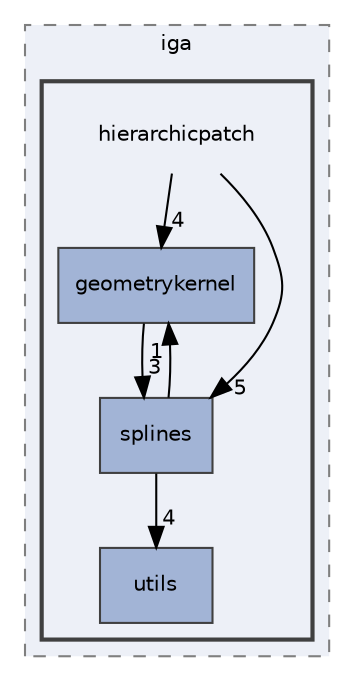 digraph "hierarchicpatch"
{
 // LATEX_PDF_SIZE
  edge [fontname="Helvetica",fontsize="10",labelfontname="Helvetica",labelfontsize="10"];
  node [fontname="Helvetica",fontsize="10",shape=record];
  compound=true
  subgraph clusterdir_d2a3c23294a1b1015b1b8e8721ddded8 {
    graph [ bgcolor="#edf0f7", pencolor="grey50", style="filled,dashed,", label="iga", fontname="Helvetica", fontsize="10", URL="dir_d2a3c23294a1b1015b1b8e8721ddded8.html"]
  subgraph clusterdir_12fc9e68aad46ae2d80ba50ef1c96d76 {
    graph [ bgcolor="#edf0f7", pencolor="grey25", style="filled,bold,", label="", fontname="Helvetica", fontsize="10", URL="dir_12fc9e68aad46ae2d80ba50ef1c96d76.html"]
    dir_12fc9e68aad46ae2d80ba50ef1c96d76 [shape=plaintext, label="hierarchicpatch"];
  dir_dd59cf058be4b87402b3a744c5ea20b5 [shape=box, label="geometrykernel", style="filled,", fillcolor="#a2b4d6", color="grey25", URL="dir_dd59cf058be4b87402b3a744c5ea20b5.html"];
  dir_db7a8382cbcdbcaaeb9c3dd2ed6d6157 [shape=box, label="splines", style="filled,", fillcolor="#a2b4d6", color="grey25", URL="dir_db7a8382cbcdbcaaeb9c3dd2ed6d6157.html"];
  dir_29e36e3869dd8211c6d429092de827ad [shape=box, label="utils", style="filled,", fillcolor="#a2b4d6", color="grey25", URL="dir_29e36e3869dd8211c6d429092de827ad.html"];
  }
  }
  dir_12fc9e68aad46ae2d80ba50ef1c96d76->dir_db7a8382cbcdbcaaeb9c3dd2ed6d6157 [headlabel="5", labeldistance=1.5 headhref="dir_000004_000010.html"];
  dir_12fc9e68aad46ae2d80ba50ef1c96d76->dir_dd59cf058be4b87402b3a744c5ea20b5 [headlabel="4", labeldistance=1.5 headhref="dir_000004_000003.html"];
  dir_dd59cf058be4b87402b3a744c5ea20b5->dir_db7a8382cbcdbcaaeb9c3dd2ed6d6157 [headlabel="3", labeldistance=1.5 headhref="dir_000003_000010.html"];
  dir_db7a8382cbcdbcaaeb9c3dd2ed6d6157->dir_29e36e3869dd8211c6d429092de827ad [headlabel="4", labeldistance=1.5 headhref="dir_000010_000012.html"];
  dir_db7a8382cbcdbcaaeb9c3dd2ed6d6157->dir_dd59cf058be4b87402b3a744c5ea20b5 [headlabel="1", labeldistance=1.5 headhref="dir_000010_000003.html"];
}
